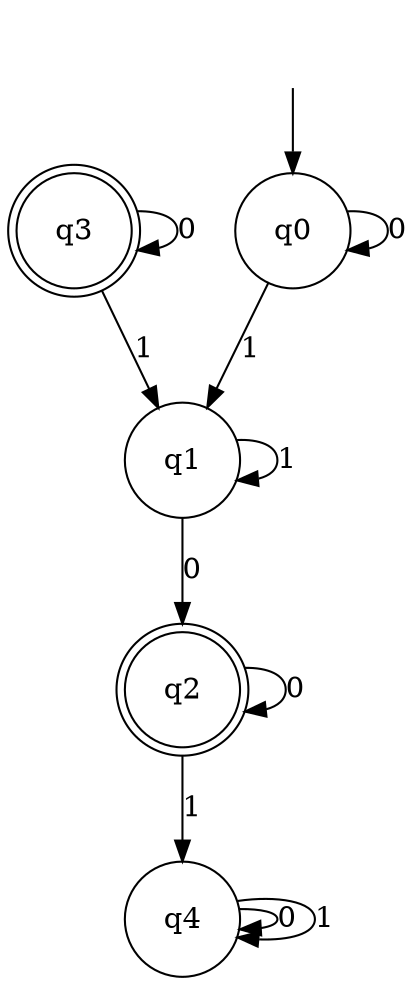 digraph Automaton {

q4 [shape = circle, label=<<TABLE BORDER="0" CELLBORDER="0" CELLSPACING="0"><TR><TD>q4</TD></TR></TABLE>>];

q3 [shape = doublecircle, label=<<TABLE BORDER="0" CELLBORDER="0" CELLSPACING="0"><TR><TD>q3</TD></TR></TABLE>>];

_nil [style = invis, label=<<TABLE BORDER="0" CELLBORDER="" CELLSPACING="0"><TR><TD>_nil</TD></TR></TABLE>>];

q2 [shape = doublecircle, label=<<TABLE BORDER="0" CELLBORDER="0" CELLSPACING="0"><TR><TD>q2</TD></TR></TABLE>>];

q1 [shape = circle, label=<<TABLE BORDER="0" CELLBORDER="0" CELLSPACING="0"><TR><TD>q1</TD></TR></TABLE>>];

q0 [shape = circle, label=<<TABLE BORDER="0" CELLBORDER="0" CELLSPACING="0"><TR><TD>q0</TD></TR></TABLE>>];

q0->q0 [label="0"];

q3->q3 [label="0"];

q4->q4 [label="0"];

q4->q4 [label="1"];

q3->q1 [label="1"];

_nil -> q0 [];

q1->q2 [label="0"];

q1->q1 [label="1"];

q2->q2 [label="0"];

q2->q4 [label="1"];

q0->q1 [label="1"];

}
